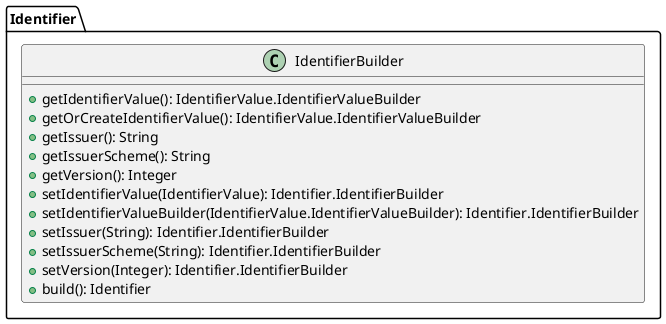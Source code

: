 @startuml

    class Identifier.IdentifierBuilder [[Identifier.IdentifierBuilder.html]] {
        +getIdentifierValue(): IdentifierValue.IdentifierValueBuilder
        +getOrCreateIdentifierValue(): IdentifierValue.IdentifierValueBuilder
        +getIssuer(): String
        +getIssuerScheme(): String
        +getVersion(): Integer
        +setIdentifierValue(IdentifierValue): Identifier.IdentifierBuilder
        +setIdentifierValueBuilder(IdentifierValue.IdentifierValueBuilder): Identifier.IdentifierBuilder
        +setIssuer(String): Identifier.IdentifierBuilder
        +setIssuerScheme(String): Identifier.IdentifierBuilder
        +setVersion(Integer): Identifier.IdentifierBuilder
        +build(): Identifier
    }

@enduml

